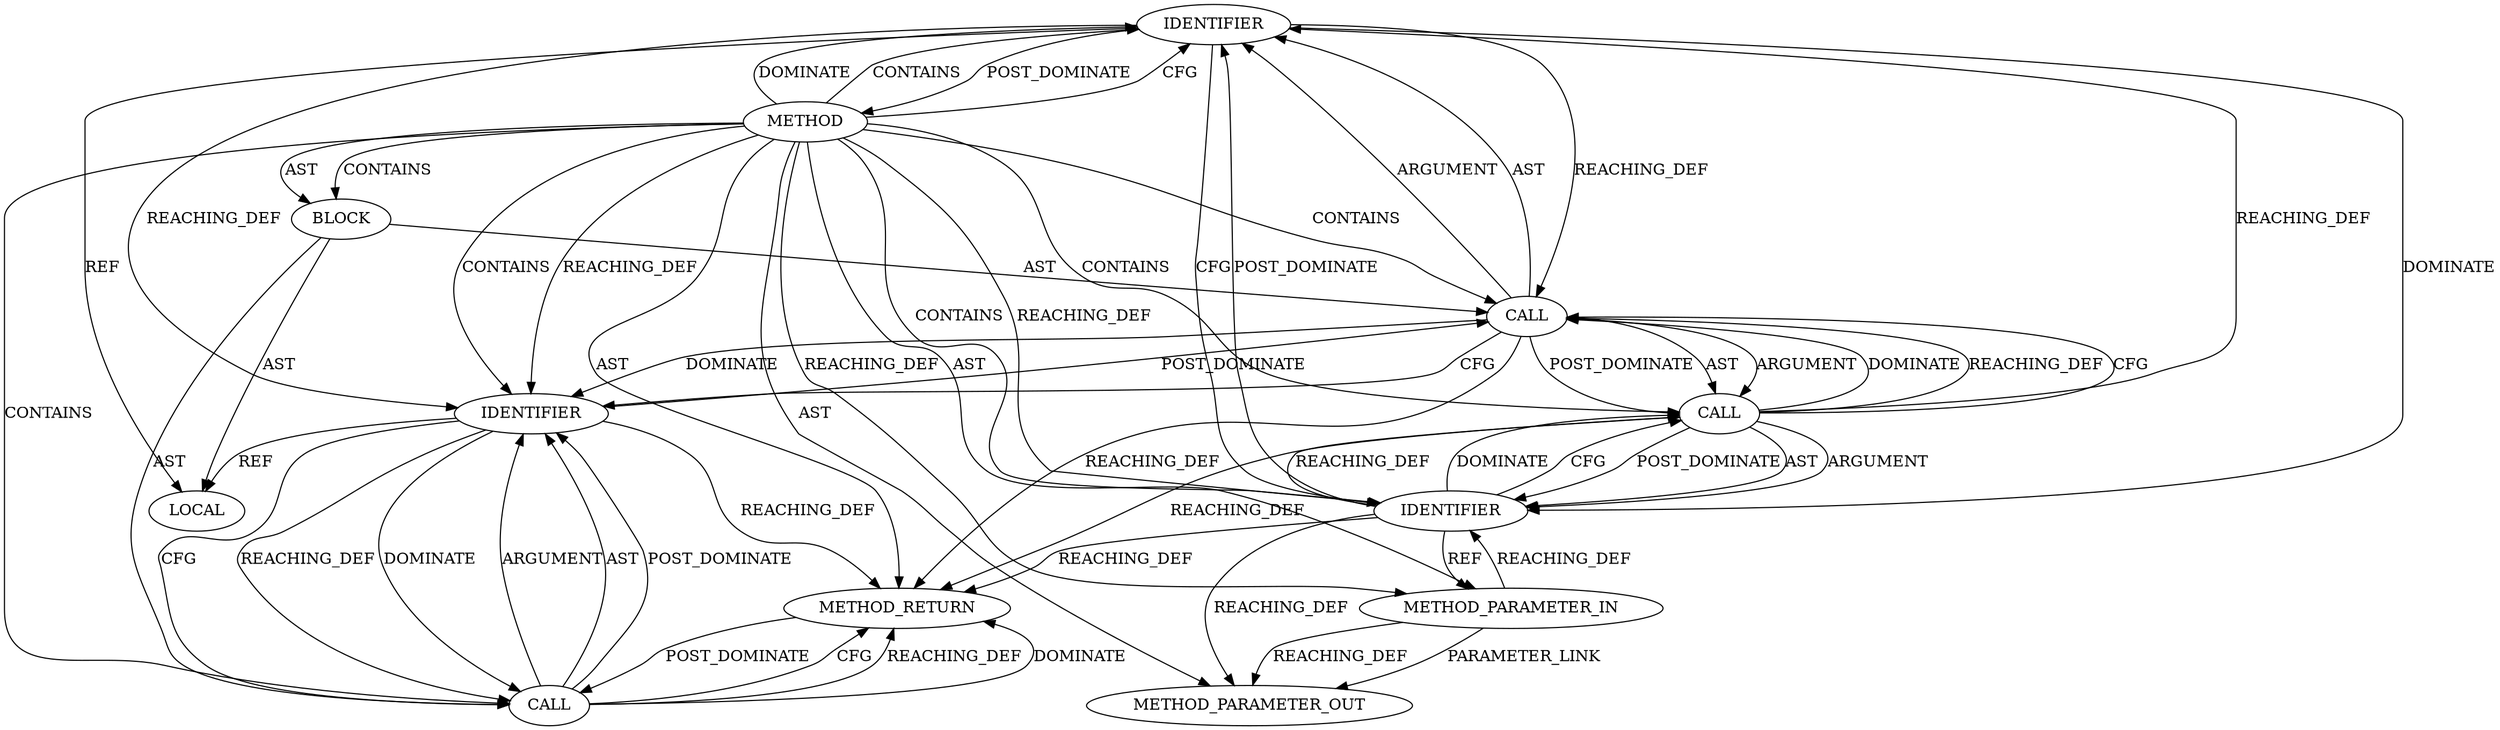 digraph {
  17743 [label=IDENTIFIER ORDER=1 ARGUMENT_INDEX=1 CODE="ctx" COLUMN_NUMBER=28 LINE_NUMBER=2529 TYPE_FULL_NAME="tls_sw_context_rx*" NAME="ctx"]
  17741 [label=LOCAL ORDER=1 CODE="struct tls_sw_context_rx* ctx" COLUMN_NUMBER=27 LINE_NUMBER=2529 TYPE_FULL_NAME="tls_sw_context_rx*" NAME="ctx"]
  21704 [label=METHOD_PARAMETER_OUT ORDER=1 CODE="struct tls_context *tls_ctx" IS_VARIADIC=false COLUMN_NUMBER=25 LINE_NUMBER=2527 TYPE_FULL_NAME="tls_context*" EVALUATION_STRATEGY="BY_VALUE" INDEX=1 NAME="tls_ctx"]
  17744 [label=CALL ORDER=2 ARGUMENT_INDEX=2 CODE="tls_sw_ctx_rx(tls_ctx)" COLUMN_NUMBER=34 METHOD_FULL_NAME="tls_sw_ctx_rx" LINE_NUMBER=2529 TYPE_FULL_NAME="<empty>" DISPATCH_TYPE="STATIC_DISPATCH" SIGNATURE="" NAME="tls_sw_ctx_rx"]
  17748 [label=METHOD_RETURN ORDER=3 CODE="RET" COLUMN_NUMBER=1 LINE_NUMBER=2527 TYPE_FULL_NAME="void" EVALUATION_STRATEGY="BY_VALUE"]
  17742 [label=CALL ORDER=2 ARGUMENT_INDEX=-1 CODE="*ctx = tls_sw_ctx_rx(tls_ctx)" COLUMN_NUMBER=27 METHOD_FULL_NAME="<operator>.assignment" LINE_NUMBER=2529 TYPE_FULL_NAME="<empty>" DISPATCH_TYPE="STATIC_DISPATCH" SIGNATURE="" NAME="<operator>.assignment"]
  17745 [label=IDENTIFIER ORDER=1 ARGUMENT_INDEX=1 CODE="tls_ctx" COLUMN_NUMBER=48 LINE_NUMBER=2529 TYPE_FULL_NAME="tls_context*" NAME="tls_ctx"]
  17740 [label=BLOCK ORDER=2 ARGUMENT_INDEX=-1 CODE="{
	struct tls_sw_context_rx *ctx = tls_sw_ctx_rx(tls_ctx);

	kfree(ctx);
}" COLUMN_NUMBER=1 LINE_NUMBER=2528 TYPE_FULL_NAME="void"]
  17738 [label=METHOD COLUMN_NUMBER=1 LINE_NUMBER=2527 COLUMN_NUMBER_END=1 IS_EXTERNAL=false SIGNATURE="void tls_sw_free_ctx_rx (tls_context*)" NAME="tls_sw_free_ctx_rx" AST_PARENT_TYPE="TYPE_DECL" AST_PARENT_FULL_NAME="tls_sw.c:<global>" ORDER=58 CODE="void tls_sw_free_ctx_rx(struct tls_context *tls_ctx)
{
	struct tls_sw_context_rx *ctx = tls_sw_ctx_rx(tls_ctx);

	kfree(ctx);
}" FULL_NAME="tls_sw_free_ctx_rx" LINE_NUMBER_END=2532 FILENAME="tls_sw.c"]
  17746 [label=CALL ORDER=3 ARGUMENT_INDEX=-1 CODE="kfree(ctx)" COLUMN_NUMBER=2 METHOD_FULL_NAME="kfree" LINE_NUMBER=2531 TYPE_FULL_NAME="<empty>" DISPATCH_TYPE="STATIC_DISPATCH" SIGNATURE="" NAME="kfree"]
  17739 [label=METHOD_PARAMETER_IN ORDER=1 CODE="struct tls_context *tls_ctx" IS_VARIADIC=false COLUMN_NUMBER=25 LINE_NUMBER=2527 TYPE_FULL_NAME="tls_context*" EVALUATION_STRATEGY="BY_VALUE" INDEX=1 NAME="tls_ctx"]
  17747 [label=IDENTIFIER ORDER=1 ARGUMENT_INDEX=1 CODE="ctx" COLUMN_NUMBER=8 LINE_NUMBER=2531 TYPE_FULL_NAME="tls_sw_context_rx*" NAME="ctx"]
  17738 -> 17748 [label=AST ]
  17743 -> 17741 [label=REF ]
  17744 -> 17745 [label=POST_DOMINATE ]
  17738 -> 17740 [label=AST ]
  17738 -> 17740 [label=CONTAINS ]
  17744 -> 17743 [label=REACHING_DEF VARIABLE="tls_sw_ctx_rx(tls_ctx)"]
  17745 -> 17748 [label=REACHING_DEF VARIABLE="tls_ctx"]
  17742 -> 17744 [label=POST_DOMINATE ]
  17738 -> 17743 [label=CFG ]
  17742 -> 17748 [label=REACHING_DEF VARIABLE="*ctx = tls_sw_ctx_rx(tls_ctx)"]
  17739 -> 17745 [label=REACHING_DEF VARIABLE="tls_ctx"]
  17748 -> 17746 [label=POST_DOMINATE ]
  17743 -> 17745 [label=DOMINATE ]
  17738 -> 17739 [label=REACHING_DEF VARIABLE=""]
  17738 -> 17744 [label=CONTAINS ]
  17738 -> 17743 [label=DOMINATE ]
  17738 -> 17742 [label=CONTAINS ]
  17738 -> 17747 [label=REACHING_DEF VARIABLE=""]
  17743 -> 17742 [label=REACHING_DEF VARIABLE="ctx"]
  17745 -> 17744 [label=REACHING_DEF VARIABLE="tls_ctx"]
  17742 -> 17747 [label=CFG ]
  17738 -> 17747 [label=CONTAINS ]
  17742 -> 17744 [label=ARGUMENT ]
  17743 -> 17738 [label=POST_DOMINATE ]
  17738 -> 17743 [label=CONTAINS ]
  17746 -> 17748 [label=CFG ]
  17742 -> 17747 [label=DOMINATE ]
  17742 -> 17743 [label=ARGUMENT ]
  17747 -> 17748 [label=REACHING_DEF VARIABLE="ctx"]
  17744 -> 17745 [label=AST ]
  17747 -> 17741 [label=REF ]
  17738 -> 17745 [label=CONTAINS ]
  17747 -> 17746 [label=CFG ]
  17745 -> 17739 [label=REF ]
  17747 -> 17742 [label=POST_DOMINATE ]
  17740 -> 17746 [label=AST ]
  17745 -> 17744 [label=DOMINATE ]
  17743 -> 17747 [label=REACHING_DEF VARIABLE="ctx"]
  17739 -> 21704 [label=PARAMETER_LINK ]
  17744 -> 17745 [label=ARGUMENT ]
  17739 -> 21704 [label=REACHING_DEF VARIABLE="tls_ctx"]
  17744 -> 17742 [label=DOMINATE ]
  17743 -> 17745 [label=CFG ]
  17740 -> 17742 [label=AST ]
  17746 -> 17748 [label=REACHING_DEF VARIABLE="kfree(ctx)"]
  17747 -> 17746 [label=DOMINATE ]
  17746 -> 17747 [label=ARGUMENT ]
  17746 -> 17747 [label=AST ]
  17744 -> 17742 [label=REACHING_DEF VARIABLE="tls_sw_ctx_rx(tls_ctx)"]
  17746 -> 17747 [label=POST_DOMINATE ]
  17745 -> 17744 [label=CFG ]
  17746 -> 17748 [label=DOMINATE ]
  17745 -> 17743 [label=POST_DOMINATE ]
  17738 -> 17746 [label=CONTAINS ]
  17738 -> 17745 [label=REACHING_DEF VARIABLE=""]
  17742 -> 17743 [label=AST ]
  17747 -> 17746 [label=REACHING_DEF VARIABLE="ctx"]
  17742 -> 17744 [label=AST ]
  17738 -> 17739 [label=AST ]
  17744 -> 17748 [label=REACHING_DEF VARIABLE="tls_sw_ctx_rx(tls_ctx)"]
  17745 -> 21704 [label=REACHING_DEF VARIABLE="tls_ctx"]
  17744 -> 17742 [label=CFG ]
  17738 -> 21704 [label=AST ]
  17740 -> 17741 [label=AST ]
}
